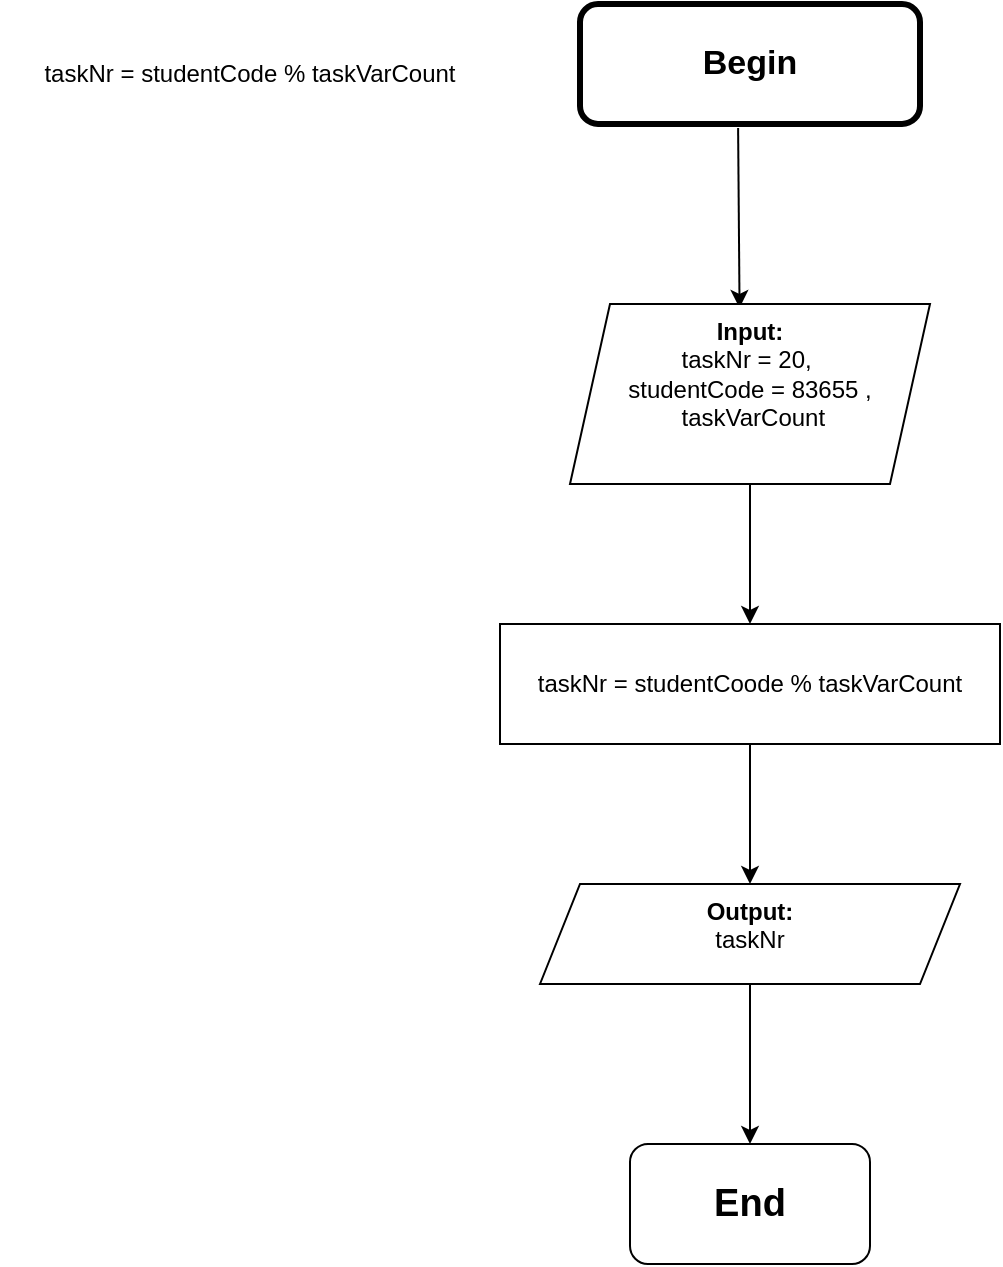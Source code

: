 <mxfile version="22.0.6" type="github">
  <diagram name="Page-1" id="OnUbJs8NTj2YRUSSfbpL">
    <mxGraphModel dx="1434" dy="3096" grid="1" gridSize="10" guides="1" tooltips="1" connect="1" arrows="1" fold="1" page="1" pageScale="1" pageWidth="827" pageHeight="1169" math="0" shadow="0">
      <root>
        <mxCell id="0" />
        <mxCell id="1" parent="0" />
        <mxCell id="RYEbZC5kF-pIhHLd5WML-2" value="Begin" style="rounded=1;whiteSpace=wrap;html=1;strokeWidth=3;fontStyle=1;fontSize=17;" vertex="1" parent="1">
          <mxGeometry x="320" y="-2290" width="170" height="60" as="geometry" />
        </mxCell>
        <mxCell id="RYEbZC5kF-pIhHLd5WML-10" value="taskNr = studentCode % taskVarCount" style="text;html=1;strokeColor=none;fillColor=none;align=center;verticalAlign=middle;whiteSpace=wrap;rounded=0;" vertex="1" parent="1">
          <mxGeometry x="30" y="-2280" width="250" height="50" as="geometry" />
        </mxCell>
        <mxCell id="RYEbZC5kF-pIhHLd5WML-11" value="" style="endArrow=classic;html=1;rounded=0;exitX=0.465;exitY=1.033;exitDx=0;exitDy=0;exitPerimeter=0;entryX=0.471;entryY=0.022;entryDx=0;entryDy=0;entryPerimeter=0;" edge="1" parent="1" source="RYEbZC5kF-pIhHLd5WML-2" target="RYEbZC5kF-pIhHLd5WML-12">
          <mxGeometry width="50" height="50" relative="1" as="geometry">
            <mxPoint x="400" y="-2220" as="sourcePoint" />
            <mxPoint x="400" y="-2130" as="targetPoint" />
          </mxGeometry>
        </mxCell>
        <mxCell id="RYEbZC5kF-pIhHLd5WML-12" value="&lt;div style=&quot;&quot;&gt;&lt;b&gt;Input:&lt;/b&gt;&lt;/div&gt;&lt;div style=&quot;&quot;&gt;&lt;span style=&quot;background-color: initial;&quot;&gt;taskNr = 20,&amp;nbsp;&lt;/span&gt;&lt;/div&gt;&lt;div style=&quot;&quot;&gt;&lt;span style=&quot;background-color: initial;&quot;&gt;studentCode = 83655 ,&lt;/span&gt;&lt;/div&gt;&lt;div style=&quot;&quot;&gt;&lt;span style=&quot;background-color: initial;&quot;&gt;&amp;nbsp;taskVarCount&lt;/span&gt;&lt;/div&gt;" style="shape=parallelogram;perimeter=parallelogramPerimeter;whiteSpace=wrap;html=1;fixedSize=1;align=center;horizontal=1;verticalAlign=top;" vertex="1" parent="1">
          <mxGeometry x="315" y="-2140" width="180" height="90" as="geometry" />
        </mxCell>
        <mxCell id="RYEbZC5kF-pIhHLd5WML-14" value="" style="endArrow=classic;html=1;rounded=0;exitX=0.5;exitY=1;exitDx=0;exitDy=0;" edge="1" parent="1" source="RYEbZC5kF-pIhHLd5WML-12" target="RYEbZC5kF-pIhHLd5WML-15">
          <mxGeometry width="50" height="50" relative="1" as="geometry">
            <mxPoint x="390" y="-1970" as="sourcePoint" />
            <mxPoint x="405" y="-1980" as="targetPoint" />
          </mxGeometry>
        </mxCell>
        <mxCell id="RYEbZC5kF-pIhHLd5WML-15" value="taskNr = studentCoode % taskVarCount" style="rounded=0;whiteSpace=wrap;html=1;" vertex="1" parent="1">
          <mxGeometry x="280" y="-1980" width="250" height="60" as="geometry" />
        </mxCell>
        <mxCell id="RYEbZC5kF-pIhHLd5WML-16" value="&lt;b&gt;Output:&lt;/b&gt;&lt;br&gt;taskNr" style="shape=parallelogram;perimeter=parallelogramPerimeter;whiteSpace=wrap;html=1;fixedSize=1;verticalAlign=top;" vertex="1" parent="1">
          <mxGeometry x="300" y="-1850" width="210" height="50" as="geometry" />
        </mxCell>
        <mxCell id="RYEbZC5kF-pIhHLd5WML-17" value="" style="endArrow=classic;html=1;rounded=0;exitX=0.5;exitY=1;exitDx=0;exitDy=0;entryX=0.5;entryY=0;entryDx=0;entryDy=0;" edge="1" parent="1" source="RYEbZC5kF-pIhHLd5WML-15" target="RYEbZC5kF-pIhHLd5WML-16">
          <mxGeometry width="50" height="50" relative="1" as="geometry">
            <mxPoint x="390" y="-1970" as="sourcePoint" />
            <mxPoint x="440" y="-2020" as="targetPoint" />
          </mxGeometry>
        </mxCell>
        <mxCell id="RYEbZC5kF-pIhHLd5WML-18" value="End" style="rounded=1;whiteSpace=wrap;html=1;fontStyle=1;fontSize=19;" vertex="1" parent="1">
          <mxGeometry x="345" y="-1720" width="120" height="60" as="geometry" />
        </mxCell>
        <mxCell id="RYEbZC5kF-pIhHLd5WML-19" value="" style="endArrow=classic;html=1;rounded=0;exitX=0.5;exitY=1;exitDx=0;exitDy=0;entryX=0.5;entryY=0;entryDx=0;entryDy=0;" edge="1" parent="1" source="RYEbZC5kF-pIhHLd5WML-16" target="RYEbZC5kF-pIhHLd5WML-18">
          <mxGeometry width="50" height="50" relative="1" as="geometry">
            <mxPoint x="390" y="-1970" as="sourcePoint" />
            <mxPoint x="440" y="-2020" as="targetPoint" />
          </mxGeometry>
        </mxCell>
      </root>
    </mxGraphModel>
  </diagram>
</mxfile>
